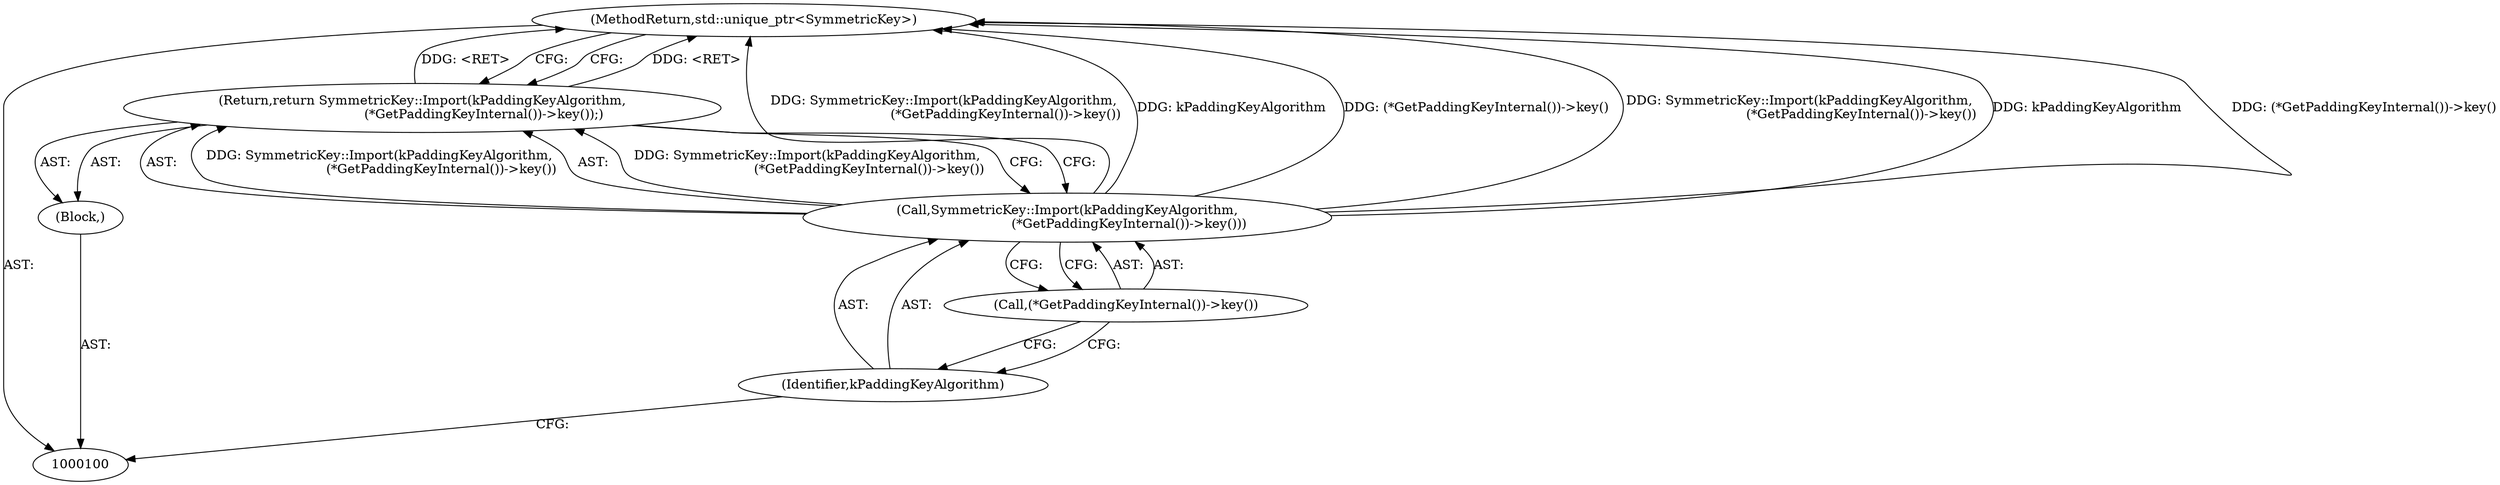 digraph "0_Chrome_04aaacb936a08d70862d6d9d7e8354721ae46be8_31" {
"1000106" [label="(MethodReturn,std::unique_ptr<SymmetricKey>)"];
"1000101" [label="(Block,)"];
"1000102" [label="(Return,return SymmetricKey::Import(kPaddingKeyAlgorithm,\n                              (*GetPaddingKeyInternal())->key());)"];
"1000104" [label="(Identifier,kPaddingKeyAlgorithm)"];
"1000103" [label="(Call,SymmetricKey::Import(kPaddingKeyAlgorithm,\n                              (*GetPaddingKeyInternal())->key()))"];
"1000105" [label="(Call,(*GetPaddingKeyInternal())->key())"];
"1000106" -> "1000100"  [label="AST: "];
"1000106" -> "1000102"  [label="CFG: "];
"1000103" -> "1000106"  [label="DDG: SymmetricKey::Import(kPaddingKeyAlgorithm,\n                              (*GetPaddingKeyInternal())->key())"];
"1000103" -> "1000106"  [label="DDG: kPaddingKeyAlgorithm"];
"1000103" -> "1000106"  [label="DDG: (*GetPaddingKeyInternal())->key()"];
"1000102" -> "1000106"  [label="DDG: <RET>"];
"1000101" -> "1000100"  [label="AST: "];
"1000102" -> "1000101"  [label="AST: "];
"1000102" -> "1000101"  [label="AST: "];
"1000102" -> "1000103"  [label="CFG: "];
"1000103" -> "1000102"  [label="AST: "];
"1000106" -> "1000102"  [label="CFG: "];
"1000102" -> "1000106"  [label="DDG: <RET>"];
"1000103" -> "1000102"  [label="DDG: SymmetricKey::Import(kPaddingKeyAlgorithm,\n                              (*GetPaddingKeyInternal())->key())"];
"1000104" -> "1000103"  [label="AST: "];
"1000104" -> "1000100"  [label="CFG: "];
"1000105" -> "1000104"  [label="CFG: "];
"1000103" -> "1000102"  [label="AST: "];
"1000103" -> "1000105"  [label="CFG: "];
"1000104" -> "1000103"  [label="AST: "];
"1000105" -> "1000103"  [label="AST: "];
"1000102" -> "1000103"  [label="CFG: "];
"1000103" -> "1000106"  [label="DDG: SymmetricKey::Import(kPaddingKeyAlgorithm,\n                              (*GetPaddingKeyInternal())->key())"];
"1000103" -> "1000106"  [label="DDG: kPaddingKeyAlgorithm"];
"1000103" -> "1000106"  [label="DDG: (*GetPaddingKeyInternal())->key()"];
"1000103" -> "1000102"  [label="DDG: SymmetricKey::Import(kPaddingKeyAlgorithm,\n                              (*GetPaddingKeyInternal())->key())"];
"1000105" -> "1000103"  [label="AST: "];
"1000105" -> "1000104"  [label="CFG: "];
"1000103" -> "1000105"  [label="CFG: "];
}
